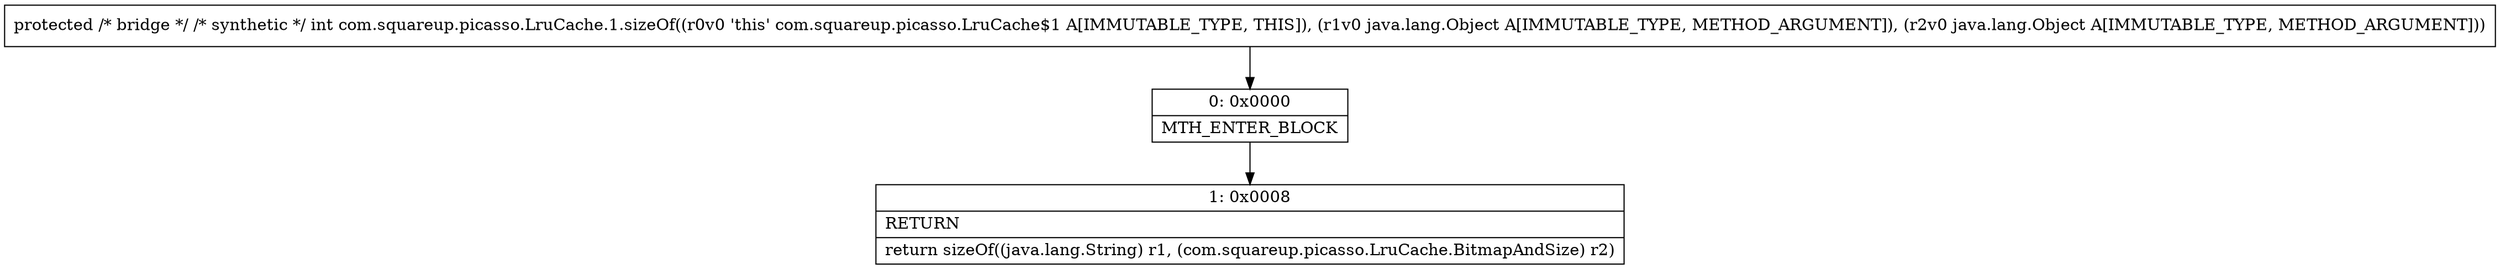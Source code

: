 digraph "CFG forcom.squareup.picasso.LruCache.1.sizeOf(Ljava\/lang\/Object;Ljava\/lang\/Object;)I" {
Node_0 [shape=record,label="{0\:\ 0x0000|MTH_ENTER_BLOCK\l}"];
Node_1 [shape=record,label="{1\:\ 0x0008|RETURN\l|return sizeOf((java.lang.String) r1, (com.squareup.picasso.LruCache.BitmapAndSize) r2)\l}"];
MethodNode[shape=record,label="{protected \/* bridge *\/ \/* synthetic *\/ int com.squareup.picasso.LruCache.1.sizeOf((r0v0 'this' com.squareup.picasso.LruCache$1 A[IMMUTABLE_TYPE, THIS]), (r1v0 java.lang.Object A[IMMUTABLE_TYPE, METHOD_ARGUMENT]), (r2v0 java.lang.Object A[IMMUTABLE_TYPE, METHOD_ARGUMENT])) }"];
MethodNode -> Node_0;
Node_0 -> Node_1;
}

